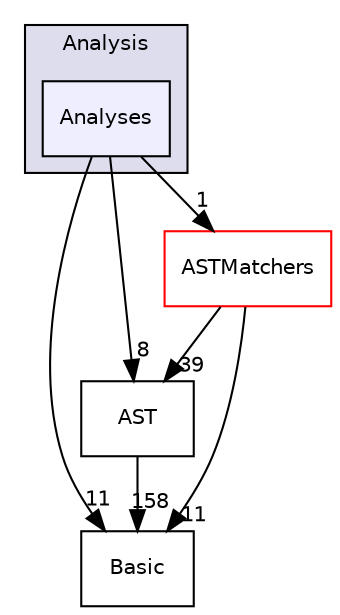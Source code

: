 digraph "include/clang/Analysis/Analyses" {
  bgcolor=transparent;
  compound=true
  node [ fontsize="10", fontname="Helvetica"];
  edge [ labelfontsize="10", labelfontname="Helvetica"];
  subgraph clusterdir_6024dad6eb738b6c5ec170cdb0ebf79d {
    graph [ bgcolor="#ddddee", pencolor="black", label="Analysis" fontname="Helvetica", fontsize="10", URL="dir_6024dad6eb738b6c5ec170cdb0ebf79d.html"]
  dir_2cb9637d5ce4fb8cf3936f5712163eb8 [shape=box, label="Analyses", style="filled", fillcolor="#eeeeff", pencolor="black", URL="dir_2cb9637d5ce4fb8cf3936f5712163eb8.html"];
  }
  dir_b7f1fb8e22c16abc1bb9b644ee717a58 [shape=box label="AST" URL="dir_b7f1fb8e22c16abc1bb9b644ee717a58.html"];
  dir_a004adf44f176e430fc6c2b869b0fb57 [shape=box label="Basic" URL="dir_a004adf44f176e430fc6c2b869b0fb57.html"];
  dir_703be670abb56edad3751116797aa3ec [shape=box label="ASTMatchers" color="red" URL="dir_703be670abb56edad3751116797aa3ec.html"];
  dir_b7f1fb8e22c16abc1bb9b644ee717a58->dir_a004adf44f176e430fc6c2b869b0fb57 [headlabel="158", labeldistance=1.5 headhref="dir_000013_000014.html"];
  dir_2cb9637d5ce4fb8cf3936f5712163eb8->dir_b7f1fb8e22c16abc1bb9b644ee717a58 [headlabel="8", labeldistance=1.5 headhref="dir_000005_000013.html"];
  dir_2cb9637d5ce4fb8cf3936f5712163eb8->dir_a004adf44f176e430fc6c2b869b0fb57 [headlabel="11", labeldistance=1.5 headhref="dir_000005_000014.html"];
  dir_2cb9637d5ce4fb8cf3936f5712163eb8->dir_703be670abb56edad3751116797aa3ec [headlabel="1", labeldistance=1.5 headhref="dir_000005_000071.html"];
  dir_703be670abb56edad3751116797aa3ec->dir_b7f1fb8e22c16abc1bb9b644ee717a58 [headlabel="39", labeldistance=1.5 headhref="dir_000071_000013.html"];
  dir_703be670abb56edad3751116797aa3ec->dir_a004adf44f176e430fc6c2b869b0fb57 [headlabel="11", labeldistance=1.5 headhref="dir_000071_000014.html"];
}
